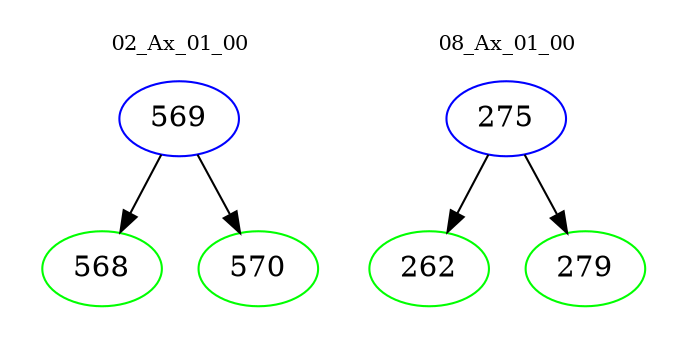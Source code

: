 digraph{
subgraph cluster_0 {
color = white
label = "02_Ax_01_00";
fontsize=10;
T0_569 [label="569", color="blue"]
T0_569 -> T0_568 [color="black"]
T0_568 [label="568", color="green"]
T0_569 -> T0_570 [color="black"]
T0_570 [label="570", color="green"]
}
subgraph cluster_1 {
color = white
label = "08_Ax_01_00";
fontsize=10;
T1_275 [label="275", color="blue"]
T1_275 -> T1_262 [color="black"]
T1_262 [label="262", color="green"]
T1_275 -> T1_279 [color="black"]
T1_279 [label="279", color="green"]
}
}

